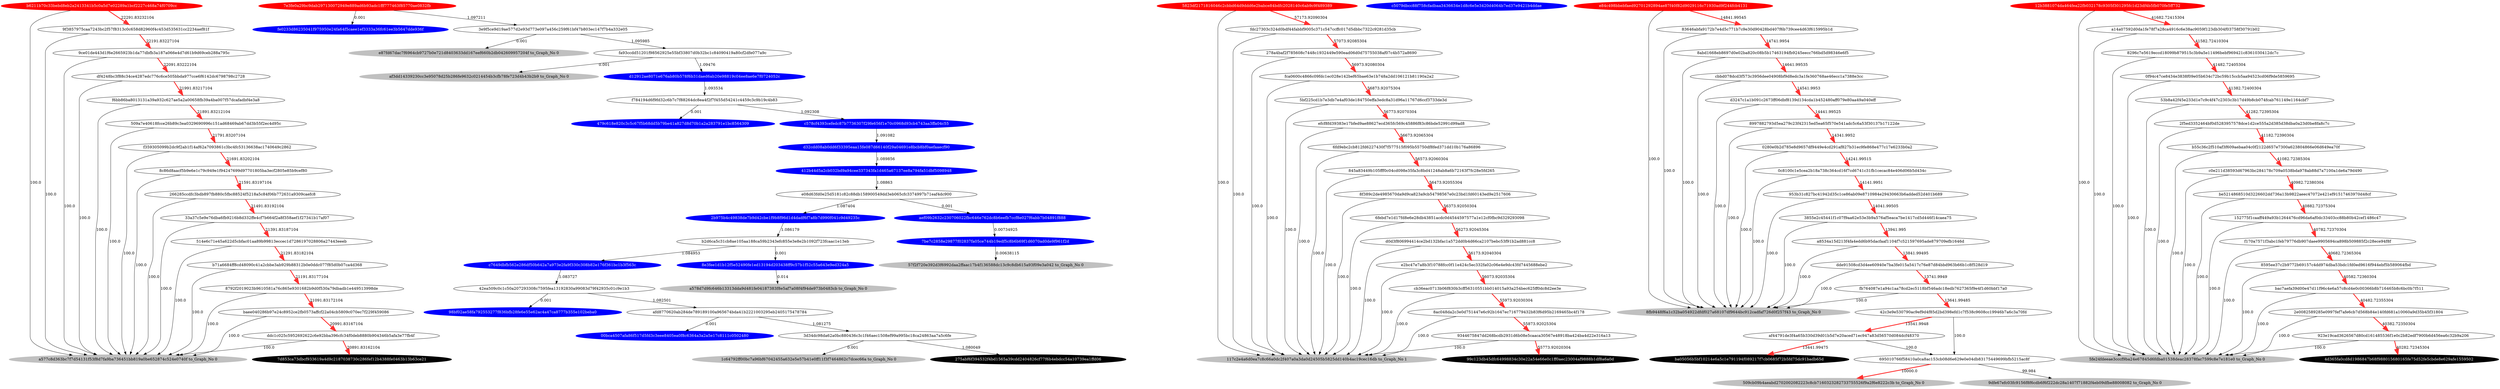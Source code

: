 digraph G{rankdir=TB;layout=dot;
"b6211b70c33bebd8eb2a2413341b5c0a5d7e02289a1bcf2227c468a74f0709cc" [style="solid,filled",color=red,fontcolor=white];
"7e3fe0a29bc9dab297130072949e889ad6b93adc1fff777463f85770ae0832fb" [style="solid,filled",color=red,fontcolor=white];
"00bca4507afa86f517d5fd3c3eee8405ea0f8c6364a3a2a5e17c8111c0502480" [style="solid,filled",color=blue,fontcolor=white];
"5823df2171816046c2cbbd64d9ddd6e2babce84bdfc2028140c6ab9c9f489389" [style="solid,filled",color=red,fontcolor=white];
"c5079dbcc88f758cfadbaa3436634e1d8c6e5e3420d4064b7ed37e9421b4ddae" [style="solid,filled",color=blue,fontcolor=white];
"e84c498bbebfaed92701292894ae87f40f82d9029116c71930ad9f244fcb4131" [style="solid,filled",color=red,fontcolor=white];
"12b3881074da464fea22fb032178c9305f301295fc1d23df4b5fb070fe5ff732" [style="solid,filled",color=red,fontcolor=white];
"c7649dbfb562e286df50b642a7a973e2fa9f330c308b82e176f361bc1b3f563c" [style="solid,filled",color=blue,fontcolor=white];
"af3dd14339230cc3e95078d25b286fe9632c0214454b3cfb78fe723d4b43b2b9" [style="solid,filled",color=gray,fontcolor=black,label= "af3dd14339230cc3e95078d25b286fe9632c0214454b3cfb78fe723d4b43b2b9 to_Graph_No 0"];
"4d365fa0cd8d1986847b68f988015680165fe75d52fe5cbde8e629afe1559502" [style="solid,filled",color=black,fontcolor=white];
"7d853ca73dbcf933619a4d9c2187038730c286fef12b4388fe0463b13b63ce21" [style="solid,filled",color=black,fontcolor=white];
"509cb09b4aeabd2702002082223c8cb7160323282733755526f9a2f6e8222c3b" [style="solid,filled",color=gray,fontcolor=black,label= "509cb09b4aeabd2702002082223c8cb7160323282733755526f9a2f6e8222c3b to_Graph_No 0"];
"ba05056b5bf10214e6a5c1e791194f089217f7cb0685f72b5fd75dc91badb65d" [style="solid,filled",color=black,fontcolor=white];
"1c64792ff00bc7a96bf67042455a632e5e57b41e0ff11f3f7464862c7dcec66a" [style="solid,filled",color=gray,fontcolor=black,label= "1c64792ff00bc7a96bf67042455a632e5e57b41e0ff11f3f7464862c7dcec66a to_Graph_No 0"];
"412b44d5a2cb032bd9a94cee337343fa1d465a67137ee8a794fa51dbf5098948" [style="solid,filled",color=blue,fontcolor=white];
"8e3fee1d1b12f5e52490fe1ed13194d203438ff9c57b1f52c55a643e9ed324a5" [style="solid,filled",color=blue,fontcolor=white];
"5fe24fdeeae3cccf9ba24e67845d6fdba01538deac28378fac7599c8e7e181e0" [style="solid,filled",color=gray,fontcolor=black,label= "5fe24fdeeae3cccf9ba24e67845d6fdba01538deac28378fac7599c8e7e181e0 to_Graph_No 0"];
"a578d7d9fc646b13313dda9d481fe04187383f8e5af7a08f4f94de973b0483cb" [style="solid,filled",color=gray,fontcolor=black,label= "a578d7d9fc646b13313dda9d481fe04187383f8e5af7a08f4f94de973b0483cb to_Graph_No 0"];
"00bca4507afa86f517d5fd3c3eee8405ea0f8c6364a3a2a5e17c8111c0502480" [style="solid,filled",color=blue,fontcolor=white];
"479c618e820c3c5c67f5b68dd5b79be41a827d8d70b1a2a283791e1bc8564309" [style="solid,filled",color=blue,fontcolor=white];
"2b975b4c49838de7b9d42cbe1f9b8f96d1d4dadf6f7a8b7d990f041c9d49235c" [style="solid,filled",color=blue,fontcolor=white];
"a577c8d363bc7f7d54131f53f8d7fa9ba736451bb819a0be652874c524e0740f" [style="solid,filled",color=gray,fontcolor=black,label= "a577c8d363bc7f7d54131f53f8d7fa9ba736451bb819a0be652874c524e0740f to_Graph_No 0"];
"99c123db45dfc64998834c30e22a54e66e0c1ff0aec23004af9888b1df8a6a0d" [style="solid,filled",color=black,fontcolor=white];
"e87fd67dac7f6964cb9727b0e721d8403633dd167eef660b2db042609957204f" [style="solid,filled",color=gray,fontcolor=black,label= "e87fd67dac7f6964cb9727b0e721d8403633dd167eef660b2db042609957204f to_Graph_No 0"];
"275abf6f394532f4bd1565a39cdd2404826cf77f6b4ebdcc54a10739ea1ffd06" [style="solid,filled",color=black,fontcolor=white];
"57f2f720e392d3f6992daa2ffaac17b4f136588dc13c9c8db615a93f09e3a042" [style="solid,filled",color=gray,fontcolor=black,label= "57f2f720e392d3f6992daa2ffaac17b4f136588dc13c9c8db615a93f09e3a042 to_Graph_No 0"];
"9dfe67efc03fc9156f8f6cdb6f6f222dc28a1407f71882f4eb09dfbe88008082" [style="solid,filled",color=gray,fontcolor=black,label= "9dfe67efc03fc9156f8f6cdb6f6f222dc28a1407f71882f4eb09dfbe88008082 to_Graph_No 0"];
"aef09b2632c230706022fbc646e762dc8b6eefb7ccf8e027f6abb7b04891f888" [style="solid,filled",color=blue,fontcolor=white];
"fe0233d86235041f975950e24fa64f5caee1ef3333a36fc61ee3b5647dde936f" [style="solid,filled",color=blue,fontcolor=white];
"7be7c2858e29877f02837fa05ce744b19edf5c8b6b69f1d6070ad0de9f961f2d" [style="solid,filled",color=blue,fontcolor=white];
"98bf02ae58fa792553277f836bfb28fe6e55e62ac4a47ca8777b355e102beba0" [style="solid,filled",color=blue,fontcolor=white];
"c578cf4393cefedc87b7736307f29fe656f1e70c0968d93cb4743aa3ffa04c55" [style="solid,filled",color=blue,fontcolor=white];
"117c2e4a6d0ea7c8c66a0dc2f407a0a3da0d24505b5825dd140b4ac19cec16db" [style="solid,filled",color=gray,fontcolor=black,label= "117c2e4a6d0ea7c8c66a0dc2f407a0a3da0d24505b5825dd140b4ac19cec16db to_Graph_No 1"];
"8fb9448f6a1c32ba054922dfdf027a68107df9644bc912cadfaf726d0f257f43" [style="solid,filled",color=gray,fontcolor=black,label= "8fb9448f6a1c32ba054922dfdf027a68107df9644bc912cadfaf726d0f257f43 to_Graph_No 0"];
"d12912ae8071e676ab80b578f6b31daed6ab20e98819c04ee8ae6e7f0724052c" [style="solid,filled",color=blue,fontcolor=white];
"d32cdd08ab0dd6f33395eaa15fe087d66140f29a04691e8bcb8bf0aefaaecf90" [style="solid,filled",color=blue,fontcolor=white];
"3e9f5ce9d19ae577d2e93d773e097a456c259f61bf47b803ec147f7b4a332e05" -> "fa93ccdd51201f98562925e55bf33807d0b32bc1c84090419a80cf2dfe077a9c" [label=1.095985];
"8ac048da2c3e0d751447e6c92b1647ec716779432b83f6d95b2169465bc4f178" -> "9344675847dd268bcdb2931d6b08e5caaca30567e48918ba424ba4d22e316a13" [label=55873.92025304,arrowsize=2,color=firebrick1,penwidth=3];
"6fd9ebc2cb812fd6227430f7f577515f095b55750df8fed371dd10b176a86896" -> "117c2e4a6d0ea7c8c66a0dc2f407a0a3da0d24505b5825dd140b4ac19cec16db" [label=100.0];
"3855e2c45441f1c07f9aa62e53e3b9a576af5eaca7be1417cd5d446f14caea75" -> "a8534a15d213f4fa4edd6b95dacfaaf1104f7c521597695ade879709efb1646d" [label=13941.995,arrowsize=2,color=firebrick1,penwidth=3];
"fdc27303c324d0bdf44fabbf9005c371c547ccffc017d5dbbc7322c9281d35cb" -> "278a4baf2f785608c7448c1932449e590ead06d0d75755038af07c4b572a8690" [label=57073.92085304,arrowsize=2,color=firebrick1,penwidth=3];
"efcf8fd39383e17bfed9ae88627ecd365fc569c45886f83c86bde52991d99ad8" -> "117c2e4a6d0ea7c8c66a0dc2f407a0a3da0d24505b5825dd140b4ac19cec16db" [label=100.0];
"845a83449b105fff0c04cd098e35fa3c8bd41248ab8a6b72163f7fc28e5fd265" -> "117c2e4a6d0ea7c8c66a0dc2f407a0a3da0d24505b5825dd140b4ac19cec16db" [label=100.0];
"0f94c47ce8434e3838f09e05b634c72bc59b15ccb5aa94523cd06f9de5859695" -> "53b8a42f45e233d1e7c9c4f47c2303c3b17d49b8cb074fcab761149e1164cbf7" [label=41382.72400304,arrowsize=2,color=firebrick1,penwidth=3];
"d12912ae8071e676ab80b578f6b31daed6ab20e98819c04ee8ae6e7f0724052c" -> "f784194d6f9fd32c6b7c7f88264dc8ea4f2f7f455d54241c4459c3c9b19c4b83" [label=1.093534];
"2e0082589285e0997fef7afe6cb7d568b84e140fd681a10060a9d35b45f31804" -> "5fe24fdeeae3cccf9ba24e67845d6fdba01538deac28378fac7599c8e7e181e0" [label=100.0];
"53b8a42f45e233d1e7c9c4f47c2303c3b17d49b8cb074fcab761149e1164cbf7" -> "5fe24fdeeae3cccf9ba24e67845d6fdba01538deac28378fac7599c8e7e181e0" [label=100.0];
"efcf8fd39383e17bfed9ae88627ecd365fc569c45886f83c86bde52991d99ad8" -> "6fd9ebc2cb812fd6227430f7f577515f095b55750df8fed371dd10b176a86896" [label=56673.92065304,arrowsize=2,color=firebrick1,penwidth=3];
"8f389c2de4985670da9d9ca823a9cb54798567e0c23bd1fd60143ed9e2517606" -> "117c2e4a6d0ea7c8c66a0dc2f407a0a3da0d24505b5825dd140b4ac19cec16db" [label=100.0];
"c7649dbfb562e286df50b642a7a973e2fa9f330c308b82e176f361bc1b3f563c" -> "42ea509c0c1c50a207293308c7595fea13192830a99083d79f42935c01c9e1b3" [label=1.083727];
"b55c36c2f510af3f609aebaa04c0f2122d657e7300a623804866e06d649ea70f" -> "5fe24fdeeae3cccf9ba24e67845d6fdba01538deac28378fac7599c8e7e181e0" [label=100.0];
"df4248bc3f88c34ce4287edc776c6ce505bbda977cce6f6142dc6798798c2728" -> "a577c8d363bc7f7d54131f53f8d7fa9ba736451bb819a0be652874c524e0740f" [label=100.0];
"e2bc47e7a8b3f10788fcc0f11e424c5ec332fa02c06e4e9dc43fd7445688ebe2" -> "117c2e4a6d0ea7c8c66a0dc2f407a0a3da0d24505b5825dd140b4ac19cec16db" [label=100.0];
"12b3881074da464fea22fb032178c9305f301295fc1d23df4b5fb070fe5ff732" -> "a14a07592d0da1fe78f7a28ca4916c6e38ac9059f123db304f03758f30791b02" [label=41682.72415304,arrowsize=2,color=firebrick1,penwidth=3];
"509a7e40618fcce26b89c3ea0329690996c151ad68469ab67dd3b55f2ec4d95c" -> "a577c8d363bc7f7d54131f53f8d7fa9ba736451bb819a0be652874c524e0740f" [label=100.0];
"2f5ed3352464bf0d5283957578dce1d2ce555a2d385d38dba0a23d0be8fa8c7c" -> "5fe24fdeeae3cccf9ba24e67845d6fdba01538deac28378fac7599c8e7e181e0" [label=100.0];
"a8534a15d213f4fa4edd6b95dacfaaf1104f7c521597695ade879709efb1646d" -> "dde91508cd3d4ee60940e7ba3fe015a5417c76e87d84bbd963b66b1c8f528d19" [label=13841.99495,arrowsize=2,color=firebrick1,penwidth=3];
"b71a6684ff8cd48090c41a2cbbe3ab929b88312b0e0ddc077f85d0b07ca4d368" -> "a577c8d363bc7f7d54131f53f8d7fa9ba736451bb819a0be652874c524e0740f" [label=100.0];
"7be7c2858e29877f02837fa05ce744b19edf5c8b6b69f1d6070ad0de9f961f2d" -> "57f2f720e392d3f6992daa2ffaac17b4f136588dc13c9c8db615a93f09e3a042" [label=0.00638115];
"9ce01de443d1f6e2665923b1da77dbfb3a187a066e4d7d61b9d69ceb288a795c" -> "df4248bc3f88c34ce4287edc776c6ce505bbda977cce6f6142dc6798798c2728" [label=22091.83222104,arrowsize=2,color=firebrick1,penwidth=3];
"8ac048da2c3e0d751447e6c92b1647ec716779432b83f6d95b2169465bc4f178" -> "117c2e4a6d0ea7c8c66a0dc2f407a0a3da0d24505b5825dd140b4ac19cec16db" [label=100.0];
"cbbd078dcd3f573c3956dee04908bf9d8edc3a1fe360768ae46ecc1a7388e3cc" -> "d3247c1a1b091c2673ff06dbf8139d134cda1b452480aff079e80aa49a040eff" [label=14541.9953,arrowsize=2,color=firebrick1,penwidth=3];
"266285ccdfc3bdb897fb880c5fbc88524f5218a5c84f06b772631a9309caefc8" -> "a577c8d363bc7f7d54131f53f8d7fa9ba736451bb819a0be652874c524e0740f" [label=100.0];
"e84c498bbebfaed92701292894ae87f40f82d9029116c71930ad9f244fcb4131" -> "83646abfa9172b7e4d5c771b7c9e30d90428bd407f6b739cee4d63f615995b1d" [label=14841.99545,arrowsize=2,color=firebrick1,penwidth=3];
"42c3e9e530790ac9ef9d4f85d2bd398efd1c7f538c9608cc19946b7a6c3a70fd" -> "af44791de3f4a65b330d39d01b5d7e20aced71ec947a83d56570d084dcf48370" [label=13541.9948,arrowsize=2,color=firebrick1,penwidth=3];
"5823df2171816046c2cbbd64d9ddd6e2babce84bdfc2028140c6ab9c9f489389" -> "fdc27303c324d0bdf44fabbf9005c371c547ccffc017d5dbbc7322c9281d35cb" [label=57173.92090304,arrowsize=2,color=firebrick1,penwidth=3];
"ddc1c025c5952692622c6e92bba396cfc34f0deb8880b904346b5afa3e77fb4f" -> "a577c8d363bc7f7d54131f53f8d7fa9ba736451bb819a0be652874c524e0740f" [label=100.0];
"514e6c71e45a622d5cbfac01aa89b99813eccec1d7286197028806a27443eeeb" -> "a577c8d363bc7f7d54131f53f8d7fa9ba736451bb819a0be652874c524e0740f" [label=100.0];
"2f5ed3352464bf0d5283957578dce1d2ce555a2d385d38dba0a23d0be8fa8c7c" -> "b55c36c2f510af3f609aebaa04c0f2122d657e7300a623804866e06d649ea70f" [label=41182.72390304,arrowsize=2,color=firebrick1,penwidth=3];
"bac7aefa39d00e47d11f96c4e6a57c8cd4e0c00366b8b716465b8c6bc0b7f511" -> "2e0082589285e0997fef7afe6cb7d568b84e140fd681a10060a9d35b45f31804" [label=40482.72355304,arrowsize=2,color=firebrick1,penwidth=3];
"0280e0b2d785e8d9657df9449e4cd291af827b31ec9fe868e477c17e6233b0a2" -> "8fb9448f6a1c32ba054922dfdf027a68107df9644bc912cadfaf726d0f257f43" [label=100.0];
"cbbd078dcd3f573c3956dee04908bf9d8edc3a1fe360768ae46ecc1a7388e3cc" -> "8fb9448f6a1c32ba054922dfdf027a68107df9644bc912cadfaf726d0f257f43" [label=100.0];
"0c8100c1e5cea2b18a738c364cd16f7cd6741c31fb1cecac84e406d06b5d434c" -> "953b31c827bc41942d35c1ce86ab09e8710984e29430663b6added52d401b689" [label=14141.9951,arrowsize=2,color=firebrick1,penwidth=3];
"d0d3f806994414ce2bd132bfac1a572dd0b4d66ca2107bebc53f91b2ad881cc8" -> "117c2e4a6d0ea7c8c66a0dc2f407a0a3da0d24505b5825dd140b4ac19cec16db" [label=100.0];
"f359305099b2dc9f2ab1f14af62a7093861c3bc4fc53136638ac1740649c2862" -> "8c86d8aacf5b9e6e1c79c949e1f94247699d97701805ba3ecf2805e85b9cef80" [label=21691.83202104,arrowsize=2,color=firebrick1,penwidth=3];
"afd8770620ab284de789189100a965674bda41b2221003295eb2405175478784" -> "3d34dc98da62a0bc880436c3c1f46aec1508ef99a995bc18ca24863aa7a5c6fe" [label=1.081275];
"3d34dc98da62a0bc880436c3c1f46aec1508ef99a995bc18ca24863aa7a5c6fe" -> "275abf6f394532f4bd1565a39cdd2404826cf77f6b4ebdcc54a10739ea1ffd06" [label=1.080049];
"953b31c827bc41942d35c1ce86ab09e8710984e29430663b6added52d401b689" -> "3855e2c45441f1c07f9aa62e53e3b9a576af5eaca7be1417cd5d446f14caea75" [label=14041.99505,arrowsize=2,color=firebrick1,penwidth=3];
"8c86d8aacf5b9e6e1c79c949e1f94247699d97701805ba3ecf2805e85b9cef80" -> "266285ccdfc3bdb897fb880c5fbc88524f5218a5c84f06b772631a9309caefc8" [label=21591.83197104,arrowsize=2,color=firebrick1,penwidth=3];
"aef09b2632c230706022fbc646e762dc8b6eefb7ccf8e027f6abb7b04891f888" -> "7be7c2858e29877f02837fa05ce744b19edf5c8b6b69f1d6070ad0de9f961f2d" [label=0.00734925];
"8792f2019023b9610581a76c865e9301682b9d0f530a79dbadb1e449513998de" -> "a577c8d363bc7f7d54131f53f8d7fa9ba736451bb819a0be652874c524e0740f" [label=100.0];
"f6bb86ba8013131a39a932c627ae5a2a00658fb39a4ba007f57dcafadbf4e3a8" -> "509a7e40618fcce26b89c3ea0329690996c151ad68469ab67dd3b55f2ec4d95c" [label=21891.83212104,arrowsize=2,color=firebrick1,penwidth=3];
"53b8a42f45e233d1e7c9c4f47c2303c3b17d49b8cb074fcab761149e1164cbf7" -> "2f5ed3352464bf0d5283957578dce1d2ce555a2d385d38dba0a23d0be8fa8c7c" [label=41282.72395304,arrowsize=2,color=firebrick1,penwidth=3];
"d3247c1a1b091c2673ff06dbf8139d134cda1b452480aff079e80aa49a040eff" -> "8997882793d5ea279c23f42315ed5ea65f570e541adc5c6a53f30137b17122de" [label=14441.99525,arrowsize=2,color=firebrick1,penwidth=3];
"83646abfa9172b7e4d5c771b7c9e30d90428bd407f6b739cee4d63f615995b1d" -> "8abd1668eb8697d0e02ba820c08b5b17463194fb9245eecc766bd5d98346e6f5" [label=14741.9954,arrowsize=2,color=firebrick1,penwidth=3];
"fa93ccdd51201f98562925e55bf33807d0b32bc1c84090419a80cf2dfe077a9c" -> "af3dd14339230cc3e95078d25b286fe9632c0214454b3cfb78fe723d4b43b2b9" [label=0.001];
"42ea509c0c1c50a207293308c7595fea13192830a99083d79f42935c01c9e1b3" -> "98bf02ae58fa792553277f836bfb28fe6e55e62ac4a47ca8777b355e102beba0" [label=0.001];
"923e19cad3626567d80cd161485536f1e0c2b82edf7900b6d456ea6c32b9a206" -> "5fe24fdeeae3cccf9ba24e67845d6fdba01538deac28378fac7599c8e7e181e0" [label=100.0];
"fb764087e1a94c1aa78cd2ec5118bf546adc18edb7627365f9e4f1d60bbf17a0" -> "42c3e9e530790ac9ef9d4f85d2bd398efd1c7f538c9608cc19946b7a6c3a70fd" [label=13641.99485,arrowsize=2,color=firebrick1,penwidth=3];
"e08d63fd0e25d5181c82c88db158900549dd3eb065cfc3374997b71eaf4dc900" -> "2b975b4c49838de7b9d42cbe1f9b8f96d1d4dadf6f7a8b7d990f041c9d49235c" [label=1.087404];
"7e3fe0a29bc9dab297130072949e889ad6b93adc1fff777463f85770ae0832fb" -> "3e9f5ce9d19ae577d2e93d773e097a456c259f61bf47b803ec147f7b4a332e05" [label=1.097211];
"8595ee37c2b9772b69157c4dd974dba53bdc1fd0ed9616f944ebf5b589064fbd" -> "bac7aefa39d00e47d11f96c4e6a57c8cd4e0c00366b8b716465b8c6bc0b7f511" [label=40582.72360304,arrowsize=2,color=firebrick1,penwidth=3];
"9344675847dd268bcdb2931d6b08e5caaca30567e48918ba424ba4d22e316a13" -> "117c2e4a6d0ea7c8c66a0dc2f407a0a3da0d24505b5825dd140b4ac19cec16db" [label=100.0];
"514e6c71e45a622d5cbfac01aa89b99813eccec1d7286197028806a27443eeeb" -> "b71a6684ff8cd48090c41a2cbbe3ab929b88312b0e0ddc077f85d0b07ca4d368" [label=21291.83182104,arrowsize=2,color=firebrick1,penwidth=3];
"33a37c5e9e76dba6fb9216b8d332ffe4cf7b664f2a8f358aef1f27341b17af07" -> "a577c8d363bc7f7d54131f53f8d7fa9ba736451bb819a0be652874c524e0740f" [label=100.0];
"7e3fe0a29bc9dab297130072949e889ad6b93adc1fff777463f85770ae0832fb" -> "fe0233d86235041f975950e24fa64f5caee1ef3333a36fc61ee3b5647dde936f" [label=0.001];
"0280e0b2d785e8d9657df9449e4cd291af827b31ec9fe868e477c17e6233b0a2" -> "0c8100c1e5cea2b18a738c364cd16f7cd6741c31fb1cecac84e406d06b5d434c" [label=14241.99515,arrowsize=2,color=firebrick1,penwidth=3];
"8e3fee1d1b12f5e52490fe1ed13194d203438ff9c57b1f52c55a643e9ed324a5" -> "a578d7d9fc646b13313dda9d481fe04187383f8e5af7a08f4f94de973b0483cb" [label=0.014];
"fca0600c4866c09fdc1ec028e142bef65bae63e1b748a2dd106121b81190a2a2" -> "117c2e4a6d0ea7c8c66a0dc2f407a0a3da0d24505b5825dd140b4ac19cec16db" [label=100.0];
"9344675847dd268bcdb2931d6b08e5caaca30567e48918ba424ba4d22e316a13" -> "99c123db45dfc64998834c30e22a54e66e0c1ff0aec23004af9888b1df8a6a0d" [label=55773.92020304,arrowsize=2,color=firebrick1,penwidth=3];
"6febd7e1d17fd8e6e28db43851acdc0d4544597577a1e12cf0fbc9d329293098" -> "d0d3f806994414ce2bd132bfac1a572dd0b4d66ca2107bebc53f91b2ad881cc8" [label=56273.92045304,arrowsize=2,color=firebrick1,penwidth=3];
"f784194d6f9fd32c6b7c7f88264dc8ea4f2f7f455d54241c4459c3c9b19c4b83" -> "479c618e820c3c5c67f5b68dd5b79be41a827d8d70b1a2a283791e1bc8564309" [label=0.001];
"f170a7571f3abc1feb79776db907daee9905694ca898b509885f2c28ece94f8f" -> "8595ee37c2b9772b69157c4dd974dba53bdc1fd0ed9616f944ebf5b589064fbd" [label=40682.72365304,arrowsize=2,color=firebrick1,penwidth=3];
"278a4baf2f785608c7448c1932449e590ead06d0d75755038af07c4b572a8690" -> "fca0600c4866c09fdc1ec028e142bef65bae63e1b748a2dd106121b81190a2a2" [label=56973.92080304,arrowsize=2,color=firebrick1,penwidth=3];
"e84c498bbebfaed92701292894ae87f40f82d9029116c71930ad9f244fcb4131" -> "8fb9448f6a1c32ba054922dfdf027a68107df9644bc912cadfaf726d0f257f43" [label=100.0];
"509a7e40618fcce26b89c3ea0329690996c151ad68469ab67dd3b55f2ec4d95c" -> "f359305099b2dc9f2ab1f14af62a7093861c3bc4fc53136638ac1740649c2862" [label=21791.83207104,arrowsize=2,color=firebrick1,penwidth=3];
"b2d6ca5c31cb8ae105aa188ca59b2343efc855e3e8e2b1092f723fcaac1e13eb" -> "c7649dbfb562e286df50b642a7a973e2fa9f330c308b82e176f361bc1b3f563c" [label=1.084953];
"266285ccdfc3bdb897fb880c5fbc88524f5218a5c84f06b772631a9309caefc8" -> "33a37c5e9e76dba6fb9216b8d332ffe4cf7b664f2a8f358aef1f27341b17af07" [label=21491.83192104,arrowsize=2,color=firebrick1,penwidth=3];
"f170a7571f3abc1feb79776db907daee9905694ca898b509885f2c28ece94f8f" -> "5fe24fdeeae3cccf9ba24e67845d6fdba01538deac28378fac7599c8e7e181e0" [label=100.0];
"f784194d6f9fd32c6b7c7f88264dc8ea4f2f7f455d54241c4459c3c9b19c4b83" -> "c578cf4393cefedc87b7736307f29fe656f1e70c0968d93cb4743aa3ffa04c55" [label=1.092308];
"42c3e9e530790ac9ef9d4f85d2bd398efd1c7f538c9608cc19946b7a6c3a70fd" -> "695010766f58410a0ca8ac153cb08d6e629e0e04db83175449699bfb5215ac8f" [label=100.0];
"845a83449b105fff0c04cd098e35fa3c8bd41248ab8a6b72163f7fc28e5fd265" -> "8f389c2de4985670da9d9ca823a9cb54798567e0c23bd1fd60143ed9e2517606" [label=56473.92055304,arrowsize=2,color=firebrick1,penwidth=3];
"af44791de3f4a65b330d39d01b5d7e20aced71ec947a83d56570d084dcf48370" -> "695010766f58410a0ca8ac153cb08d6e629e0e04db83175449699bfb5215ac8f" [label=100.0];
"baee040286b97e24c8952ce2fb0573affcf22a04cb5809c070ec7f229f459086" -> "ddc1c025c5952692622c6e92bba396cfc34f0deb8880b904346b5afa3e77fb4f" [label=20991.83167104,arrowsize=2,color=firebrick1,penwidth=3];
"83646abfa9172b7e4d5c771b7c9e30d90428bd407f6b739cee4d63f615995b1d" -> "8fb9448f6a1c32ba054922dfdf027a68107df9644bc912cadfaf726d0f257f43" [label=100.0];
"0c8100c1e5cea2b18a738c364cd16f7cd6741c31fb1cecac84e406d06b5d434c" -> "8fb9448f6a1c32ba054922dfdf027a68107df9644bc912cadfaf726d0f257f43" [label=100.0];
"695010766f58410a0ca8ac153cb08d6e629e0e04db83175449699bfb5215ac8f" -> "509cb09b4aeabd2702002082223c8cb7160323282733755526f9a2f6e8222c3b" [label=10000.0,arrowsize=2,color=firebrick1,penwidth=3];
"152775f1caaff449a93b1264476cd96da6af0dc33403cc88b80b42cef1486c47" -> "f170a7571f3abc1feb79776db907daee9905694ca898b509885f2c28ece94f8f" [label=40782.72370304,arrowsize=2,color=firebrick1,penwidth=3];
"33a37c5e9e76dba6fb9216b8d332ffe4cf7b664f2a8f358aef1f27341b17af07" -> "514e6c71e45a622d5cbfac01aa89b99813eccec1d7286197028806a27443eeeb" [label=21391.83187104,arrowsize=2,color=firebrick1,penwidth=3];
"8296c7e5619eccd18099b879515c3b9a5e11496bebf969421c8361030412dc7c" -> "5fe24fdeeae3cccf9ba24e67845d6fdba01538deac28378fac7599c8e7e181e0" [label=100.0];
"412b44d5a2cb032bd9a94cee337343fa1d465a67137ee8a794fa51dbf5098948" -> "e08d63fd0e25d5181c82c88db158900549dd3eb065cfc3374997b71eaf4dc900" [label=1.08863];
"a8534a15d213f4fa4edd6b95dacfaaf1104f7c521597695ade879709efb1646d" -> "8fb9448f6a1c32ba054922dfdf027a68107df9644bc912cadfaf726d0f257f43" [label=100.0];
"fb764087e1a94c1aa78cd2ec5118bf546adc18edb7627365f9e4f1d60bbf17a0" -> "8fb9448f6a1c32ba054922dfdf027a68107df9644bc912cadfaf726d0f257f43" [label=100.0];
"923e19cad3626567d80cd161485536f1e0c2b82edf7900b6d456ea6c32b9a206" -> "4d365fa0cd8d1986847b68f988015680165fe75d52fe5cbde8e629afe1559502" [label=40282.72345304,arrowsize=2,color=firebrick1,penwidth=3];
"c0e211d38593d67963bc284178c709a0538bda978ab88d7a7100a1de6a79d490" -> "be5214868510d3226602dd736a13b9822aeec47072e421ef91517463970d48cf" [label=40982.72380304,arrowsize=2,color=firebrick1,penwidth=3];
"8997882793d5ea279c23f42315ed5ea65f570e541adc5c6a53f30137b17122de" -> "0280e0b2d785e8d9657df9449e4cd291af827b31ec9fe868e477c17e6233b0a2" [label=14341.9952,arrowsize=2,color=firebrick1,penwidth=3];
"8abd1668eb8697d0e02ba820c08b5b17463194fb9245eecc766bd5d98346e6f5" -> "8fb9448f6a1c32ba054922dfdf027a68107df9644bc912cadfaf726d0f257f43" [label=100.0];
"9f3857975caa7243bc2f57f8313c0c658d82960f4c453d535631cc2234aef81f" -> "a577c8d363bc7f7d54131f53f8d7fa9ba736451bb819a0be652874c524e0740f" [label=100.0];
"fca0600c4866c09fdc1ec028e142bef65bae63e1b748a2dd106121b81190a2a2" -> "5bf225cd1b7e3db7e4af03de184750effa3edc8a31d96a11767d6ccf3733de3d" [label=56873.92075304,arrowsize=2,color=firebrick1,penwidth=3];
"3d34dc98da62a0bc880436c3c1f46aec1508ef99a995bc18ca24863aa7a5c6fe" -> "1c64792ff00bc7a96bf67042455a632e5e57b41e0ff11f3f7464862c7dcec66a" [label=0.001];
"be5214868510d3226602dd736a13b9822aeec47072e421ef91517463970d48cf" -> "5fe24fdeeae3cccf9ba24e67845d6fdba01538deac28378fac7599c8e7e181e0" [label=100.0];
"8f389c2de4985670da9d9ca823a9cb54798567e0c23bd1fd60143ed9e2517606" -> "6febd7e1d17fd8e6e28db43851acdc0d4544597577a1e12cf0fbc9d329293098" [label=56373.92050304,arrowsize=2,color=firebrick1,penwidth=3];
"d0d3f806994414ce2bd132bfac1a572dd0b4d66ca2107bebc53f91b2ad881cc8" -> "e2bc47e7a8b3f10788fcc0f11e424c5ec332fa02c06e4e9dc43fd7445688ebe2" [label=56173.92040304,arrowsize=2,color=firebrick1,penwidth=3];
"be5214868510d3226602dd736a13b9822aeec47072e421ef91517463970d48cf" -> "152775f1caaff449a93b1264476cd96da6af0dc33403cc88b80b42cef1486c47" [label=40882.72375304,arrowsize=2,color=firebrick1,penwidth=3];
"b6211b70c33bebd8eb2a2413341b5c0a5d7e02289a1bcf2227c468a74f0709cc" -> "a577c8d363bc7f7d54131f53f8d7fa9ba736451bb819a0be652874c524e0740f" [label=100.0];
"af44791de3f4a65b330d39d01b5d7e20aced71ec947a83d56570d084dcf48370" -> "ba05056b5bf10214e6a5c1e791194f089217f7cb0685f72b5fd75dc91badb65d" [label=13441.99475,arrowsize=2,color=firebrick1,penwidth=3];
"953b31c827bc41942d35c1ce86ab09e8710984e29430663b6added52d401b689" -> "8fb9448f6a1c32ba054922dfdf027a68107df9644bc912cadfaf726d0f257f43" [label=100.0];
"f6bb86ba8013131a39a932c627ae5a2a00658fb39a4ba007f57dcafadbf4e3a8" -> "a577c8d363bc7f7d54131f53f8d7fa9ba736451bb819a0be652874c524e0740f" [label=100.0];
"8792f2019023b9610581a76c865e9301682b9d0f530a79dbadb1e449513998de" -> "baee040286b97e24c8952ce2fb0573affcf22a04cb5809c070ec7f229f459086" [label=21091.83172104,arrowsize=2,color=firebrick1,penwidth=3];
"afd8770620ab284de789189100a965674bda41b2221003295eb2405175478784" -> "00bca4507afa86f517d5fd3c3eee8405ea0f8c6364a3a2a5e17c8111c0502480" [label=0.001];
"8997882793d5ea279c23f42315ed5ea65f570e541adc5c6a53f30137b17122de" -> "8fb9448f6a1c32ba054922dfdf027a68107df9644bc912cadfaf726d0f257f43" [label=100.0];
"e2bc47e7a8b3f10788fcc0f11e424c5ec332fa02c06e4e9dc43fd7445688ebe2" -> "cb36eac0713b06f830b3cff56310551bb014015a93a254bec625ff0dc8d2ee3e" [label=56073.92035304,arrowsize=2,color=firebrick1,penwidth=3];
"b55c36c2f510af3f609aebaa04c0f2122d657e7300a623804866e06d649ea70f" -> "c0e211d38593d67963bc284178c709a0538bda978ab88d7a7100a1de6a79d490" [label=41082.72385304,arrowsize=2,color=firebrick1,penwidth=3];
"b2d6ca5c31cb8ae105aa188ca59b2343efc855e3e8e2b1092f723fcaac1e13eb" -> "8e3fee1d1b12f5e52490fe1ed13194d203438ff9c57b1f52c55a643e9ed324a5" [label=0.001];
"c578cf4393cefedc87b7736307f29fe656f1e70c0968d93cb4743aa3ffa04c55" -> "d32cdd08ab0dd6f33395eaa15fe087d66140f29a04691e8bcb8bf0aefaaecf90" [label=1.091082];
"152775f1caaff449a93b1264476cd96da6af0dc33403cc88b80b42cef1486c47" -> "5fe24fdeeae3cccf9ba24e67845d6fdba01538deac28378fac7599c8e7e181e0" [label=100.0];
"695010766f58410a0ca8ac153cb08d6e629e0e04db83175449699bfb5215ac8f" -> "9dfe67efc03fc9156f8f6cdb6f6f222dc28a1407f71882f4eb09dfbe88008082" [label=99.984];
"a14a07592d0da1fe78f7a28ca4916c6e38ac9059f123db304f03758f30791b02" -> "8296c7e5619eccd18099b879515c3b9a5e11496bebf969421c8361030412dc7c" [label=41582.72410304,arrowsize=2,color=firebrick1,penwidth=3];
"fa93ccdd51201f98562925e55bf33807d0b32bc1c84090419a80cf2dfe077a9c" -> "d12912ae8071e676ab80b578f6b31daed6ab20e98819c04ee8ae6e7f0724052c" [label=1.09476];
"2e0082589285e0997fef7afe6cb7d568b84e140fd681a10060a9d35b45f31804" -> "923e19cad3626567d80cd161485536f1e0c2b82edf7900b6d456ea6c32b9a206" [label=40382.72350304,arrowsize=2,color=firebrick1,penwidth=3];
"12b3881074da464fea22fb032178c9305f301295fc1d23df4b5fb070fe5ff732" -> "5fe24fdeeae3cccf9ba24e67845d6fdba01538deac28378fac7599c8e7e181e0" [label=100.0];
"b71a6684ff8cd48090c41a2cbbe3ab929b88312b0e0ddc077f85d0b07ca4d368" -> "8792f2019023b9610581a76c865e9301682b9d0f530a79dbadb1e449513998de" [label=21191.83177104,arrowsize=2,color=firebrick1,penwidth=3];
"8595ee37c2b9772b69157c4dd974dba53bdc1fd0ed9616f944ebf5b589064fbd" -> "5fe24fdeeae3cccf9ba24e67845d6fdba01538deac28378fac7599c8e7e181e0" [label=100.0];
"42ea509c0c1c50a207293308c7595fea13192830a99083d79f42935c01c9e1b3" -> "afd8770620ab284de789189100a965674bda41b2221003295eb2405175478784" [label=1.082501];
"5bf225cd1b7e3db7e4af03de184750effa3edc8a31d96a11767d6ccf3733de3d" -> "efcf8fd39383e17bfed9ae88627ecd365fc569c45886f83c86bde52991d99ad8" [label=56773.92070304,arrowsize=2,color=firebrick1,penwidth=3];
"3855e2c45441f1c07f9aa62e53e3b9a576af5eaca7be1417cd5d446f14caea75" -> "8fb9448f6a1c32ba054922dfdf027a68107df9644bc912cadfaf726d0f257f43" [label=100.0];
"9ce01de443d1f6e2665923b1da77dbfb3a187a066e4d7d61b9d69ceb288a795c" -> "a577c8d363bc7f7d54131f53f8d7fa9ba736451bb819a0be652874c524e0740f" [label=100.0];
"bac7aefa39d00e47d11f96c4e6a57c8cd4e0c00366b8b716465b8c6bc0b7f511" -> "5fe24fdeeae3cccf9ba24e67845d6fdba01538deac28378fac7599c8e7e181e0" [label=100.0];
"9f3857975caa7243bc2f57f8313c0c658d82960f4c453d535631cc2234aef81f" -> "9ce01de443d1f6e2665923b1da77dbfb3a187a066e4d7d61b9d69ceb288a795c" [label=22191.83227104,arrowsize=2,color=firebrick1,penwidth=3];
"8abd1668eb8697d0e02ba820c08b5b17463194fb9245eecc766bd5d98346e6f5" -> "cbbd078dcd3f573c3956dee04908bf9d8edc3a1fe360768ae46ecc1a7388e3cc" [label=14641.99535,arrowsize=2,color=firebrick1,penwidth=3];
"b6211b70c33bebd8eb2a2413341b5c0a5d7e02289a1bcf2227c468a74f0709cc" -> "9f3857975caa7243bc2f57f8313c0c658d82960f4c453d535631cc2234aef81f" [label=22291.83232104,arrowsize=2,color=firebrick1,penwidth=3];
"5823df2171816046c2cbbd64d9ddd6e2babce84bdfc2028140c6ab9c9f489389" -> "117c2e4a6d0ea7c8c66a0dc2f407a0a3da0d24505b5825dd140b4ac19cec16db" [label=100.0];
"d32cdd08ab0dd6f33395eaa15fe087d66140f29a04691e8bcb8bf0aefaaecf90" -> "412b44d5a2cb032bd9a94cee337343fa1d465a67137ee8a794fa51dbf5098948" [label=1.089856];
"6febd7e1d17fd8e6e28db43851acdc0d4544597577a1e12cf0fbc9d329293098" -> "117c2e4a6d0ea7c8c66a0dc2f407a0a3da0d24505b5825dd140b4ac19cec16db" [label=100.0];
"8296c7e5619eccd18099b879515c3b9a5e11496bebf969421c8361030412dc7c" -> "0f94c47ce8434e3838f09e05b634c72bc59b15ccb5aa94523cd06f9de5859695" [label=41482.72405304,arrowsize=2,color=firebrick1,penwidth=3];
"a14a07592d0da1fe78f7a28ca4916c6e38ac9059f123db304f03758f30791b02" -> "5fe24fdeeae3cccf9ba24e67845d6fdba01538deac28378fac7599c8e7e181e0" [label=100.0];
"fdc27303c324d0bdf44fabbf9005c371c547ccffc017d5dbbc7322c9281d35cb" -> "117c2e4a6d0ea7c8c66a0dc2f407a0a3da0d24505b5825dd140b4ac19cec16db" [label=100.0];
"cb36eac0713b06f830b3cff56310551bb014015a93a254bec625ff0dc8d2ee3e" -> "117c2e4a6d0ea7c8c66a0dc2f407a0a3da0d24505b5825dd140b4ac19cec16db" [label=100.0];
"6fd9ebc2cb812fd6227430f7f577515f095b55750df8fed371dd10b176a86896" -> "845a83449b105fff0c04cd098e35fa3c8bd41248ab8a6b72163f7fc28e5fd265" [label=56573.92060304,arrowsize=2,color=firebrick1,penwidth=3];
"2b975b4c49838de7b9d42cbe1f9b8f96d1d4dadf6f7a8b7d990f041c9d49235c" -> "b2d6ca5c31cb8ae105aa188ca59b2343efc855e3e8e2b1092f723fcaac1e13eb" [label=1.086179];
"baee040286b97e24c8952ce2fb0573affcf22a04cb5809c070ec7f229f459086" -> "a577c8d363bc7f7d54131f53f8d7fa9ba736451bb819a0be652874c524e0740f" [label=100.0];
"f359305099b2dc9f2ab1f14af62a7093861c3bc4fc53136638ac1740649c2862" -> "a577c8d363bc7f7d54131f53f8d7fa9ba736451bb819a0be652874c524e0740f" [label=100.0];
"ddc1c025c5952692622c6e92bba396cfc34f0deb8880b904346b5afa3e77fb4f" -> "7d853ca73dbcf933619a4d9c2187038730c286fef12b4388fe0463b13b63ce21" [label=20891.83162104,arrowsize=2,color=firebrick1,penwidth=3];
"d3247c1a1b091c2673ff06dbf8139d134cda1b452480aff079e80aa49a040eff" -> "8fb9448f6a1c32ba054922dfdf027a68107df9644bc912cadfaf726d0f257f43" [label=100.0];
"3e9f5ce9d19ae577d2e93d773e097a456c259f61bf47b803ec147f7b4a332e05" -> "e87fd67dac7f6964cb9727b0e721d8403633dd167eef660b2db042609957204f" [label=0.001];
"c0e211d38593d67963bc284178c709a0538bda978ab88d7a7100a1de6a79d490" -> "5fe24fdeeae3cccf9ba24e67845d6fdba01538deac28378fac7599c8e7e181e0" [label=100.0];
"df4248bc3f88c34ce4287edc776c6ce505bbda977cce6f6142dc6798798c2728" -> "f6bb86ba8013131a39a932c627ae5a2a00658fb39a4ba007f57dcafadbf4e3a8" [label=21991.83217104,arrowsize=2,color=firebrick1,penwidth=3];
"0f94c47ce8434e3838f09e05b634c72bc59b15ccb5aa94523cd06f9de5859695" -> "5fe24fdeeae3cccf9ba24e67845d6fdba01538deac28378fac7599c8e7e181e0" [label=100.0];
"8c86d8aacf5b9e6e1c79c949e1f94247699d97701805ba3ecf2805e85b9cef80" -> "a577c8d363bc7f7d54131f53f8d7fa9ba736451bb819a0be652874c524e0740f" [label=100.0];
"dde91508cd3d4ee60940e7ba3fe015a5417c76e87d84bbd963b66b1c8f528d19" -> "8fb9448f6a1c32ba054922dfdf027a68107df9644bc912cadfaf726d0f257f43" [label=100.0];
"cb36eac0713b06f830b3cff56310551bb014015a93a254bec625ff0dc8d2ee3e" -> "8ac048da2c3e0d751447e6c92b1647ec716779432b83f6d95b2169465bc4f178" [label=55973.92030304,arrowsize=2,color=firebrick1,penwidth=3];
"5bf225cd1b7e3db7e4af03de184750effa3edc8a31d96a11767d6ccf3733de3d" -> "117c2e4a6d0ea7c8c66a0dc2f407a0a3da0d24505b5825dd140b4ac19cec16db" [label=100.0];
"278a4baf2f785608c7448c1932449e590ead06d0d75755038af07c4b572a8690" -> "117c2e4a6d0ea7c8c66a0dc2f407a0a3da0d24505b5825dd140b4ac19cec16db" [label=100.0];
"dde91508cd3d4ee60940e7ba3fe015a5417c76e87d84bbd963b66b1c8f528d19" -> "fb764087e1a94c1aa78cd2ec5118bf546adc18edb7627365f9e4f1d60bbf17a0" [label=13741.9949,arrowsize=2,color=firebrick1,penwidth=3];
"e08d63fd0e25d5181c82c88db158900549dd3eb065cfc3374997b71eaf4dc900" -> "aef09b2632c230706022fbc646e762dc8b6eefb7ccf8e027f6abb7b04891f888" [label=0.001];
}